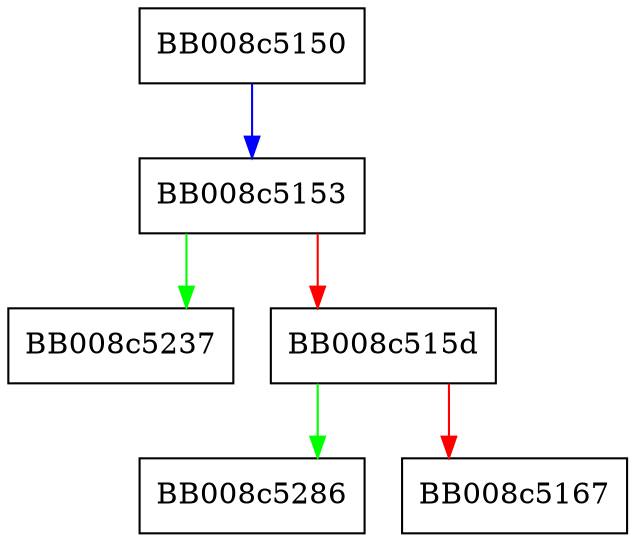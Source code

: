 digraph __memmove_sse2_unaligned {
  node [shape="box"];
  graph [splines=ortho];
  BB008c5150 -> BB008c5153 [color="blue"];
  BB008c5153 -> BB008c5237 [color="green"];
  BB008c5153 -> BB008c515d [color="red"];
  BB008c515d -> BB008c5286 [color="green"];
  BB008c515d -> BB008c5167 [color="red"];
}